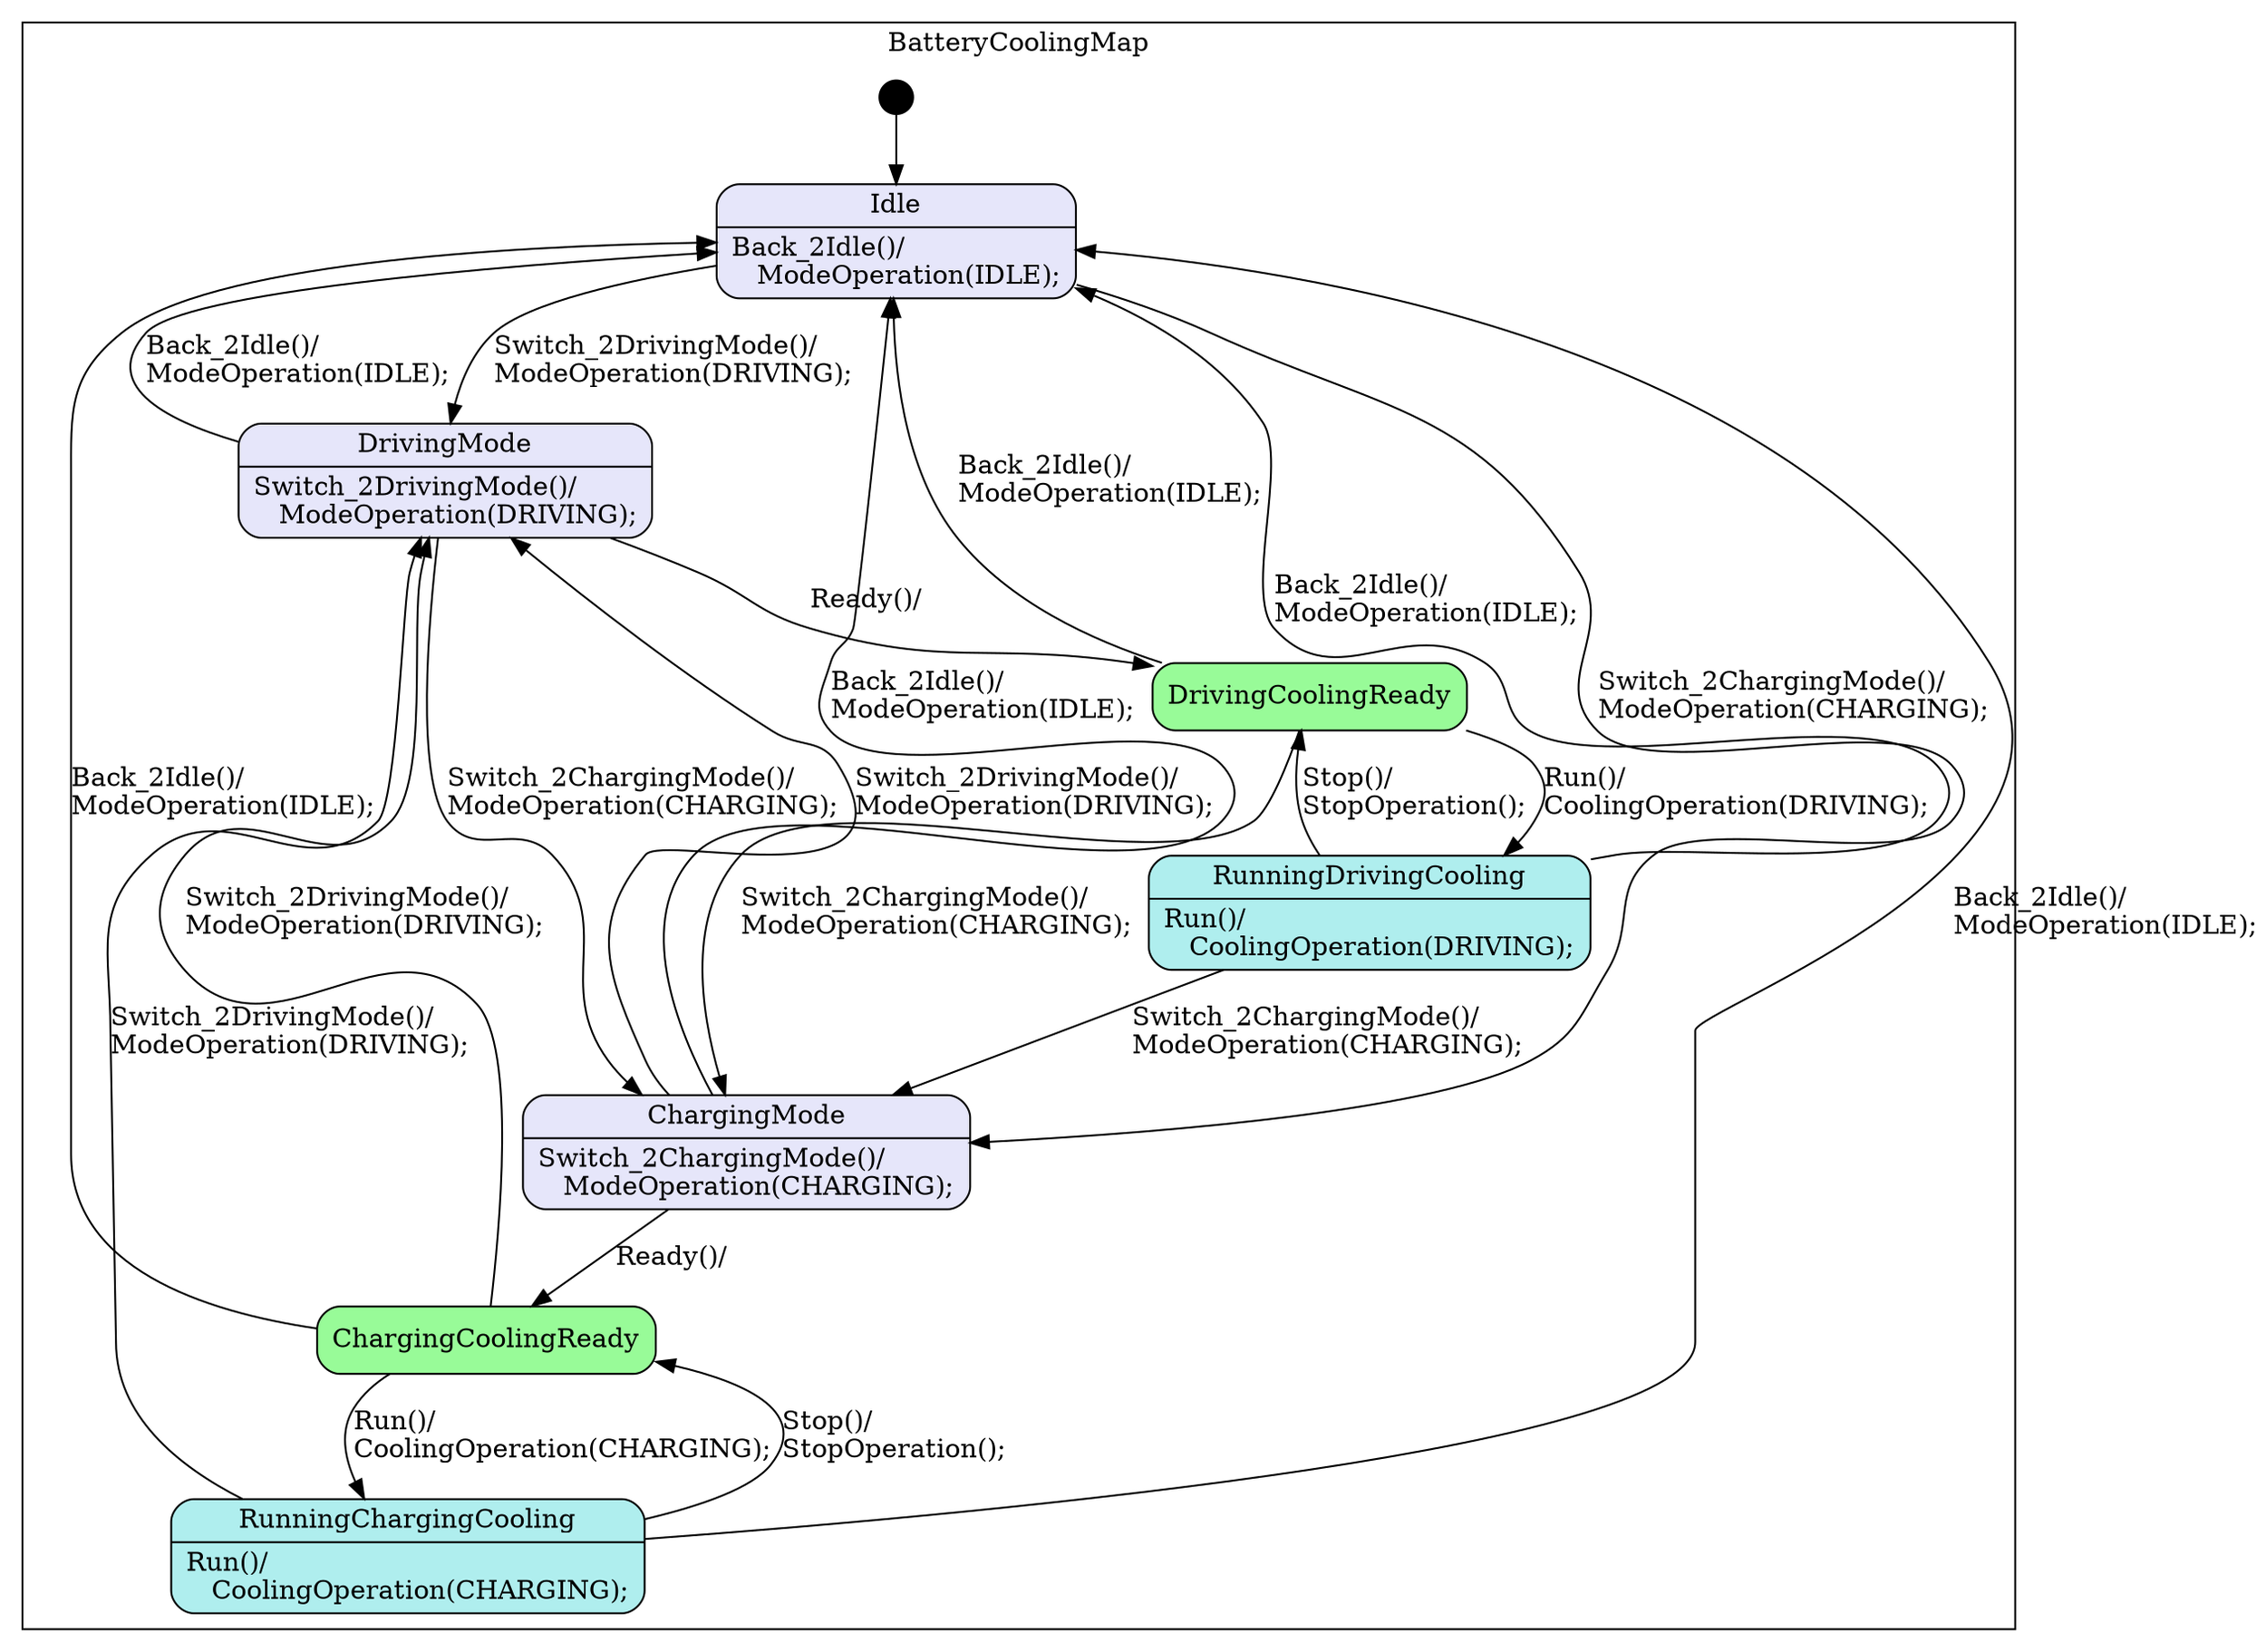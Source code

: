 digraph BatteryCooling_ES80 {

    node
        [shape=Mrecord width=1.5];

    subgraph cluster_BatteryCoolingMap {

        label="BatteryCoolingMap";

        //
        // States (Nodes)
        //

        "BatteryCoolingMap::Idle"
            [label="{Idle|Back_2Idle()/\l&nbsp;&nbsp;&nbsp;ModeOperation(IDLE);\l}", style=filled , fillcolor=lavender];

        "BatteryCoolingMap::DrivingMode"
            [label="{DrivingMode|Switch_2DrivingMode()/\l&nbsp;&nbsp;&nbsp;ModeOperation(DRIVING);\l}", style=filled , fillcolor=lavender];

        "BatteryCoolingMap::ChargingMode"
            [label="{ChargingMode|Switch_2ChargingMode()/\l&nbsp;&nbsp;&nbsp;ModeOperation(CHARGING);\l}", style=filled , fillcolor=lavender];

        "BatteryCoolingMap::DrivingCoolingReady"
            [label="{DrivingCoolingReady}", style=filled , fillcolor=palegreen];

        "BatteryCoolingMap::RunningDrivingCooling"
            [label="{RunningDrivingCooling|Run()/\l&nbsp;&nbsp;&nbsp;CoolingOperation(DRIVING);\l}", style=filled , fillcolor=paleturquoise];

        "BatteryCoolingMap::ChargingCoolingReady"
            [label="{ChargingCoolingReady}", style=filled , fillcolor=palegreen];

        "BatteryCoolingMap::RunningChargingCooling"
            [label="{RunningChargingCooling|Run()/\l&nbsp;&nbsp;&nbsp;CoolingOperation(CHARGING);\l}", style=filled , fillcolor=paleturquoise];

        "%start"
            [label="" shape=circle style=filled fillcolor=black width=0.25];

        //
        // Transitions (Edges)
        //

        "BatteryCoolingMap::Idle" -> "BatteryCoolingMap::DrivingMode"
            [label="Switch_2DrivingMode()/\lModeOperation(DRIVING);\l"];

        "BatteryCoolingMap::Idle" -> "BatteryCoolingMap::ChargingMode"
            [label="Switch_2ChargingMode()/\lModeOperation(CHARGING);\l"];

        "BatteryCoolingMap::DrivingMode" -> "BatteryCoolingMap::Idle"
            [label="Back_2Idle()/\lModeOperation(IDLE);\l"];

        "BatteryCoolingMap::DrivingMode" -> "BatteryCoolingMap::ChargingMode"
            [label="Switch_2ChargingMode()/\lModeOperation(CHARGING);\l"];

        "BatteryCoolingMap::DrivingMode" -> "BatteryCoolingMap::DrivingCoolingReady"
            [label="Ready()/\l"];

        "BatteryCoolingMap::ChargingMode" -> "BatteryCoolingMap::Idle"
            [label="Back_2Idle()/\lModeOperation(IDLE);\l"];

        "BatteryCoolingMap::ChargingMode" -> "BatteryCoolingMap::DrivingMode"
            [label="Switch_2DrivingMode()/\lModeOperation(DRIVING);\l"];

        "BatteryCoolingMap::ChargingMode" -> "BatteryCoolingMap::ChargingCoolingReady"
            [label="Ready()/\l"];

        "BatteryCoolingMap::DrivingCoolingReady" -> "BatteryCoolingMap::RunningDrivingCooling"
            [label="Run()/\lCoolingOperation(DRIVING);\l"];

        "BatteryCoolingMap::DrivingCoolingReady" -> "BatteryCoolingMap::Idle"
            [label="Back_2Idle()/\lModeOperation(IDLE);\l"];

        "BatteryCoolingMap::DrivingCoolingReady" -> "BatteryCoolingMap::ChargingMode"
            [label="Switch_2ChargingMode()/\lModeOperation(CHARGING);\l"];

        "BatteryCoolingMap::RunningDrivingCooling" -> "BatteryCoolingMap::DrivingCoolingReady"
            [label="Stop()/\lStopOperation();\l"];

        "BatteryCoolingMap::RunningDrivingCooling" -> "BatteryCoolingMap::Idle"
            [label="Back_2Idle()/\lModeOperation(IDLE);\l"];

        "BatteryCoolingMap::RunningDrivingCooling" -> "BatteryCoolingMap::ChargingMode"
            [label="Switch_2ChargingMode()/\lModeOperation(CHARGING);\l"];

        "BatteryCoolingMap::ChargingCoolingReady" -> "BatteryCoolingMap::RunningChargingCooling"
            [label="Run()/\lCoolingOperation(CHARGING);\l"];

        "BatteryCoolingMap::ChargingCoolingReady" -> "BatteryCoolingMap::Idle"
            [label="Back_2Idle()/\lModeOperation(IDLE);\l"];

        "BatteryCoolingMap::ChargingCoolingReady" -> "BatteryCoolingMap::DrivingMode"
            [label="Switch_2DrivingMode()/\lModeOperation(DRIVING);\l"];

        "BatteryCoolingMap::RunningChargingCooling" -> "BatteryCoolingMap::ChargingCoolingReady"
            [label="Stop()/\lStopOperation();\l"];

        "BatteryCoolingMap::RunningChargingCooling" -> "BatteryCoolingMap::Idle"
            [label="Back_2Idle()/\lModeOperation(IDLE);\l"];

        "BatteryCoolingMap::RunningChargingCooling" -> "BatteryCoolingMap::DrivingMode"
            [label="Switch_2DrivingMode()/\lModeOperation(DRIVING);\l"];

        "%start" -> "BatteryCoolingMap::Idle"
    }

}

